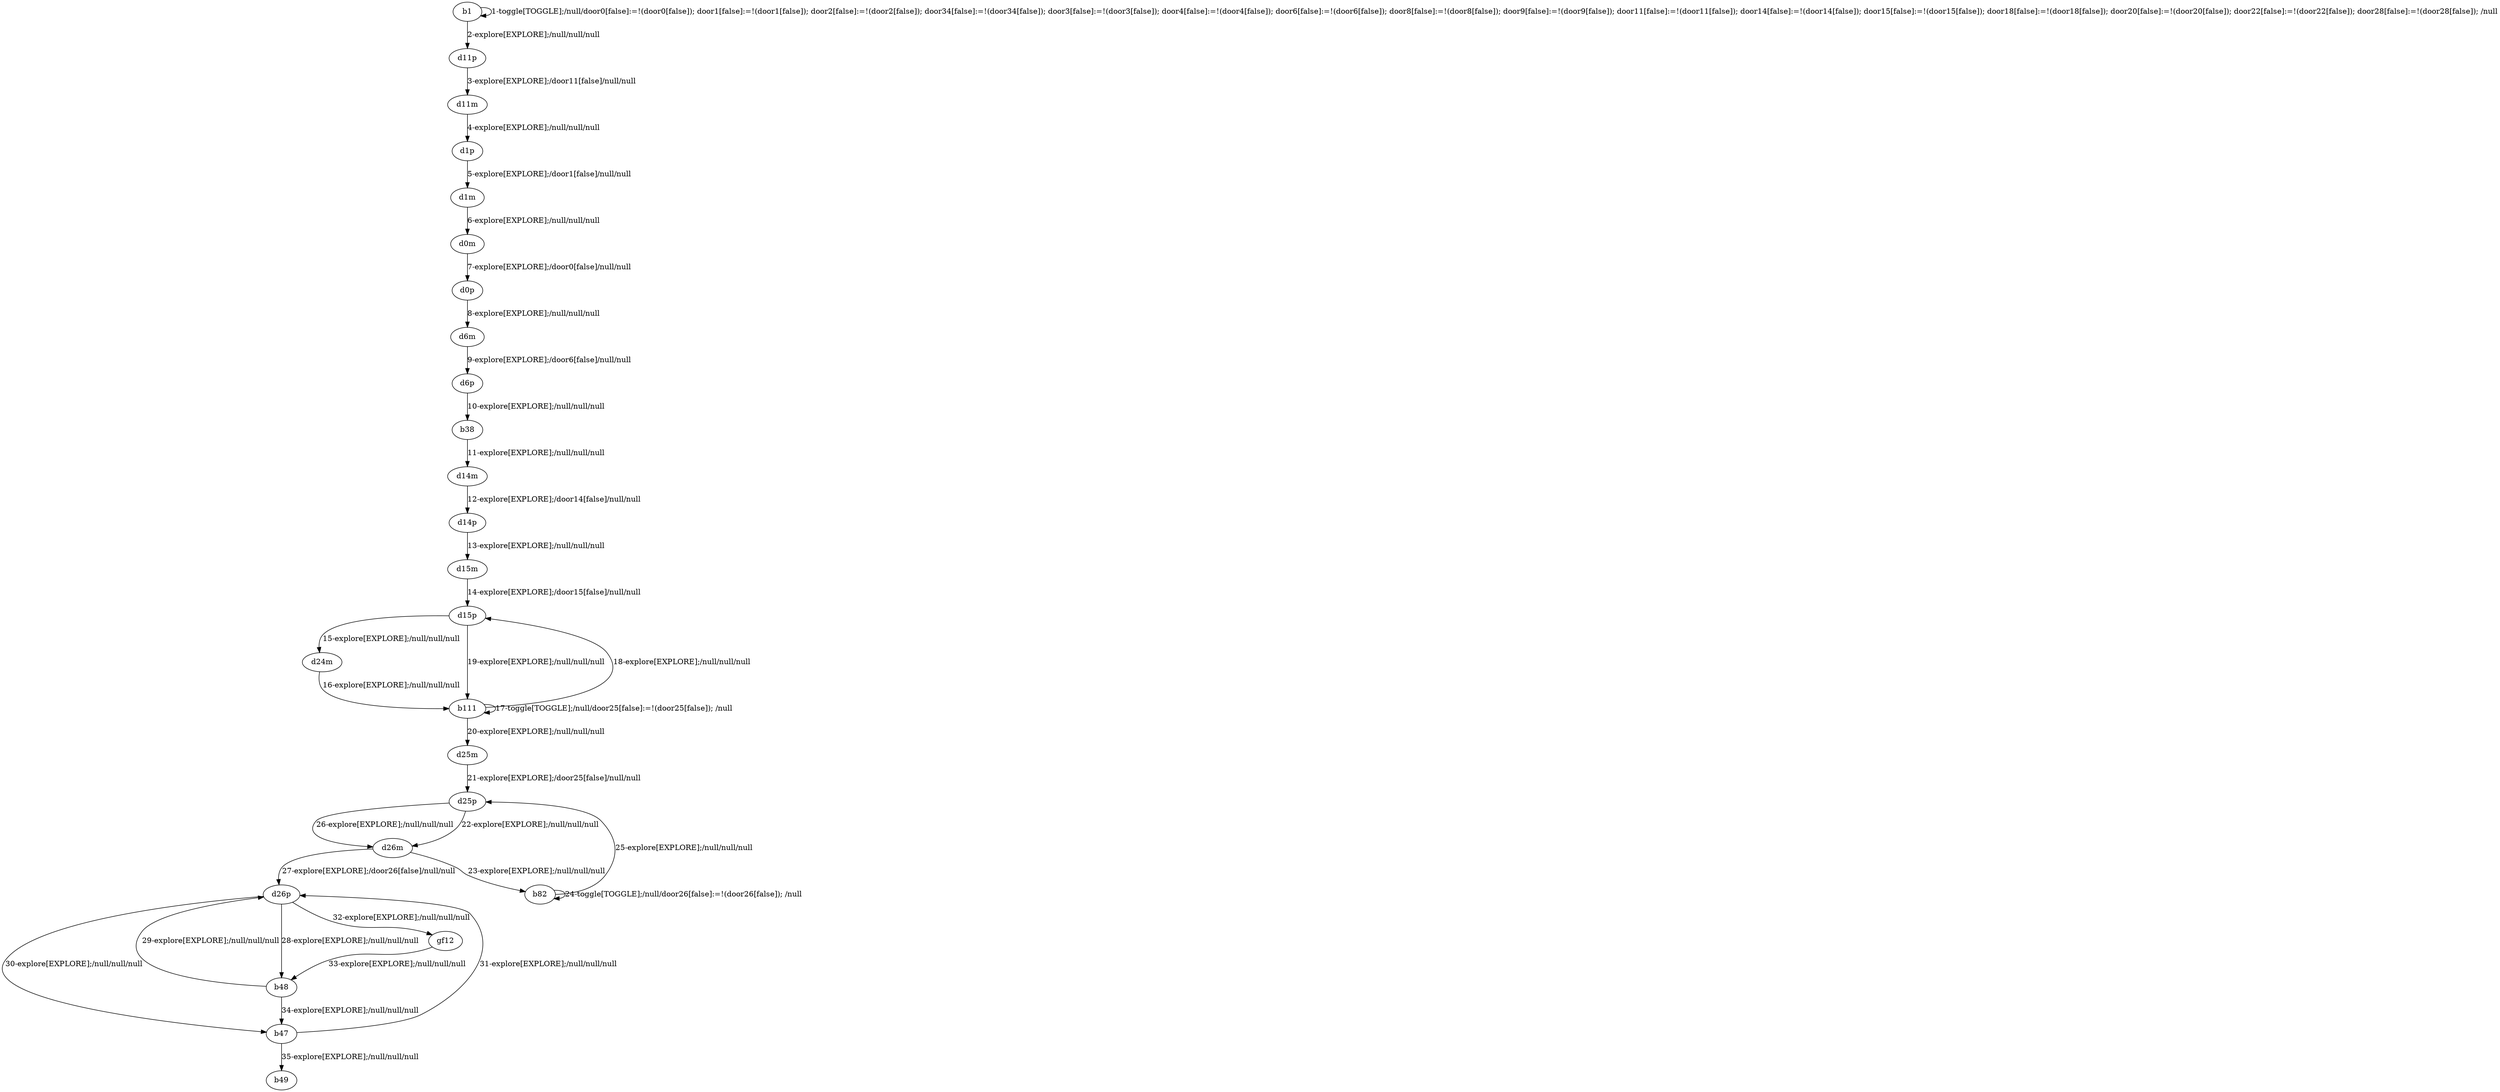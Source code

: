 # Total number of goals covered by this test: 1
# b47 --> b49

digraph g {
"b1" -> "b1" [label = "1-toggle[TOGGLE];/null/door0[false]:=!(door0[false]); door1[false]:=!(door1[false]); door2[false]:=!(door2[false]); door34[false]:=!(door34[false]); door3[false]:=!(door3[false]); door4[false]:=!(door4[false]); door6[false]:=!(door6[false]); door8[false]:=!(door8[false]); door9[false]:=!(door9[false]); door11[false]:=!(door11[false]); door14[false]:=!(door14[false]); door15[false]:=!(door15[false]); door18[false]:=!(door18[false]); door20[false]:=!(door20[false]); door22[false]:=!(door22[false]); door28[false]:=!(door28[false]); /null"];
"b1" -> "d11p" [label = "2-explore[EXPLORE];/null/null/null"];
"d11p" -> "d11m" [label = "3-explore[EXPLORE];/door11[false]/null/null"];
"d11m" -> "d1p" [label = "4-explore[EXPLORE];/null/null/null"];
"d1p" -> "d1m" [label = "5-explore[EXPLORE];/door1[false]/null/null"];
"d1m" -> "d0m" [label = "6-explore[EXPLORE];/null/null/null"];
"d0m" -> "d0p" [label = "7-explore[EXPLORE];/door0[false]/null/null"];
"d0p" -> "d6m" [label = "8-explore[EXPLORE];/null/null/null"];
"d6m" -> "d6p" [label = "9-explore[EXPLORE];/door6[false]/null/null"];
"d6p" -> "b38" [label = "10-explore[EXPLORE];/null/null/null"];
"b38" -> "d14m" [label = "11-explore[EXPLORE];/null/null/null"];
"d14m" -> "d14p" [label = "12-explore[EXPLORE];/door14[false]/null/null"];
"d14p" -> "d15m" [label = "13-explore[EXPLORE];/null/null/null"];
"d15m" -> "d15p" [label = "14-explore[EXPLORE];/door15[false]/null/null"];
"d15p" -> "d24m" [label = "15-explore[EXPLORE];/null/null/null"];
"d24m" -> "b111" [label = "16-explore[EXPLORE];/null/null/null"];
"b111" -> "b111" [label = "17-toggle[TOGGLE];/null/door25[false]:=!(door25[false]); /null"];
"b111" -> "d15p" [label = "18-explore[EXPLORE];/null/null/null"];
"d15p" -> "b111" [label = "19-explore[EXPLORE];/null/null/null"];
"b111" -> "d25m" [label = "20-explore[EXPLORE];/null/null/null"];
"d25m" -> "d25p" [label = "21-explore[EXPLORE];/door25[false]/null/null"];
"d25p" -> "d26m" [label = "22-explore[EXPLORE];/null/null/null"];
"d26m" -> "b82" [label = "23-explore[EXPLORE];/null/null/null"];
"b82" -> "b82" [label = "24-toggle[TOGGLE];/null/door26[false]:=!(door26[false]); /null"];
"b82" -> "d25p" [label = "25-explore[EXPLORE];/null/null/null"];
"d25p" -> "d26m" [label = "26-explore[EXPLORE];/null/null/null"];
"d26m" -> "d26p" [label = "27-explore[EXPLORE];/door26[false]/null/null"];
"d26p" -> "b48" [label = "28-explore[EXPLORE];/null/null/null"];
"b48" -> "d26p" [label = "29-explore[EXPLORE];/null/null/null"];
"d26p" -> "b47" [label = "30-explore[EXPLORE];/null/null/null"];
"b47" -> "d26p" [label = "31-explore[EXPLORE];/null/null/null"];
"d26p" -> "gf12" [label = "32-explore[EXPLORE];/null/null/null"];
"gf12" -> "b48" [label = "33-explore[EXPLORE];/null/null/null"];
"b48" -> "b47" [label = "34-explore[EXPLORE];/null/null/null"];
"b47" -> "b49" [label = "35-explore[EXPLORE];/null/null/null"];
}